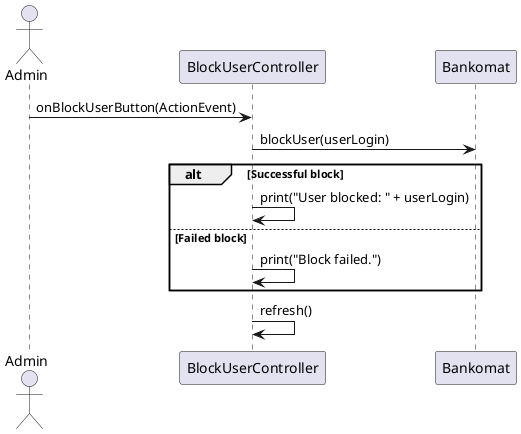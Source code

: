 @startuml
actor Admin
participant BlockUserController
participant Bankomat

Admin -> BlockUserController: onBlockUserButton(ActionEvent)
BlockUserController -> Bankomat: blockUser(userLogin)
alt Successful block
    BlockUserController -> BlockUserController: print("User blocked: " + userLogin)
else Failed block
    BlockUserController -> BlockUserController: print("Block failed.")
end
BlockUserController -> BlockUserController: refresh()
@enduml